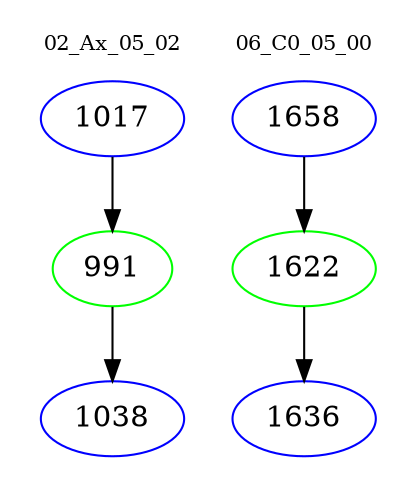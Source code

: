 digraph{
subgraph cluster_0 {
color = white
label = "02_Ax_05_02";
fontsize=10;
T0_1017 [label="1017", color="blue"]
T0_1017 -> T0_991 [color="black"]
T0_991 [label="991", color="green"]
T0_991 -> T0_1038 [color="black"]
T0_1038 [label="1038", color="blue"]
}
subgraph cluster_1 {
color = white
label = "06_C0_05_00";
fontsize=10;
T1_1658 [label="1658", color="blue"]
T1_1658 -> T1_1622 [color="black"]
T1_1622 [label="1622", color="green"]
T1_1622 -> T1_1636 [color="black"]
T1_1636 [label="1636", color="blue"]
}
}

